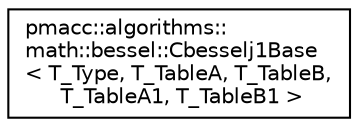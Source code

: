digraph "Graphical Class Hierarchy"
{
 // LATEX_PDF_SIZE
  edge [fontname="Helvetica",fontsize="10",labelfontname="Helvetica",labelfontsize="10"];
  node [fontname="Helvetica",fontsize="10",shape=record];
  rankdir="LR";
  Node0 [label="pmacc::algorithms::\lmath::bessel::Cbesselj1Base\l\< T_Type, T_TableA, T_TableB,\l T_TableA1, T_TableB1 \>",height=0.2,width=0.4,color="black", fillcolor="white", style="filled",URL="$structpmacc_1_1algorithms_1_1math_1_1bessel_1_1_cbesselj1_base.html",tooltip=" "];
}
